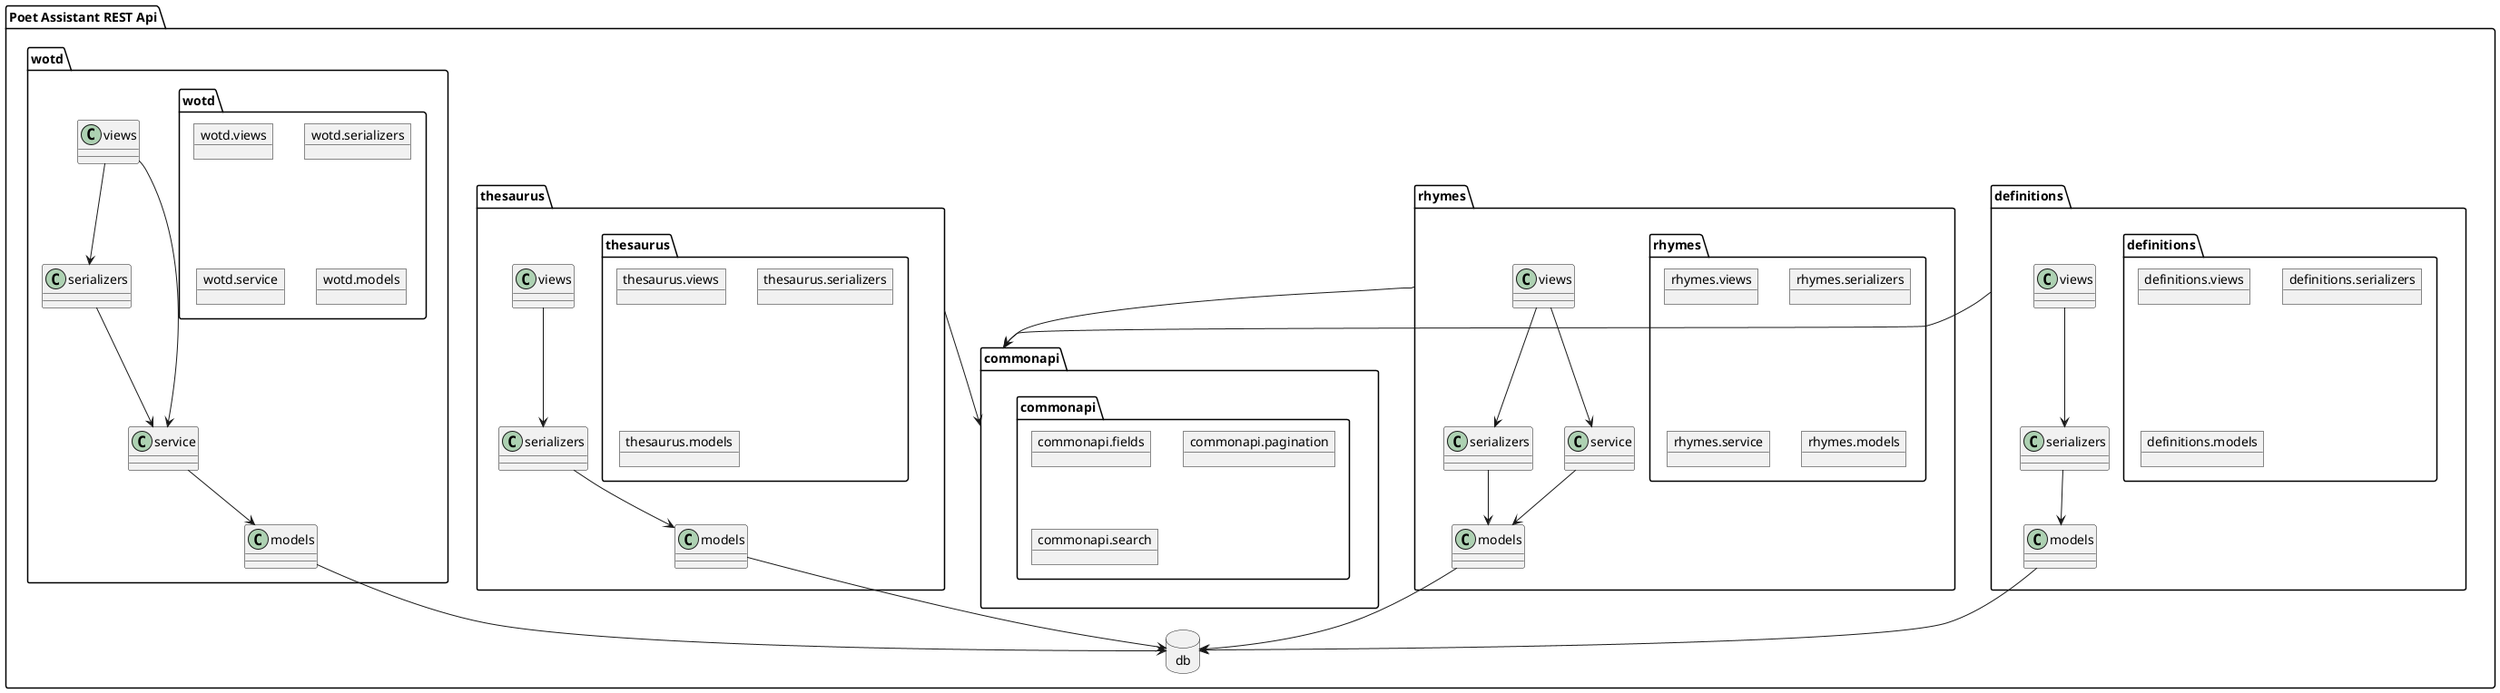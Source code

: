 @startuml

package "Poet Assistant REST Api"  {
  package "definitions" {
    object definitions.views
    object definitions.serializers
    object definitions.models
  }

  package "thesaurus" {
    object thesaurus.views
    object thesaurus.serializers
    object thesaurus.models
  }

  package "rhymes" {
    object rhymes.views
    object rhymes.serializers
    object rhymes.service
    object rhymes.models
  }

  package "wotd" {
    object wotd.views
    object wotd.serializers
    object wotd.service
    object wotd.models
  }

  package "db" <<Database>>{
  }

  package "commonapi" {
    object commonapi.fields
    object commonapi.pagination
    object commonapi.search
  }
  
  definitions.views --> definitions.serializers
  definitions --> commonapi
  definitions.serializers --> definitions.models
  definitions.models --> db
  thesaurus.views --> thesaurus.serializers
  thesaurus.serializers --> thesaurus.models
  thesaurus --> commonapi
  thesaurus.models --> db
  rhymes.views --> rhymes.serializers
  rhymes.serializers --> rhymes.models
  rhymes.views --> rhymes.service
  rhymes --> commonapi
  rhymes.service --> rhymes.models
  rhymes.models --> db
  wotd.views --> wotd.serializers
  wotd.serializers --> wotd.service
  wotd.views --> wotd.service
  wotd.service --> wotd.models
  wotd.models --> db
}

@endpuml
